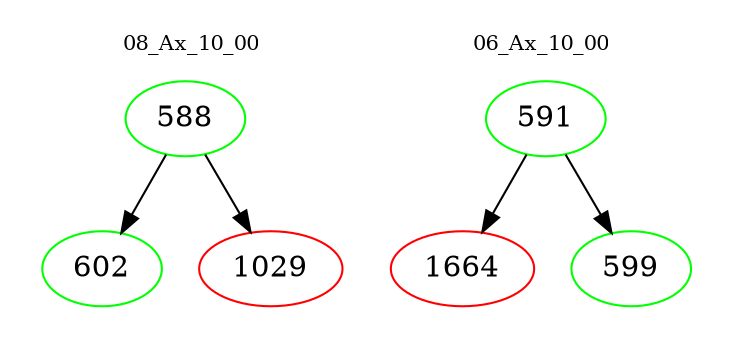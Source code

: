 digraph{
subgraph cluster_0 {
color = white
label = "08_Ax_10_00";
fontsize=10;
T0_588 [label="588", color="green"]
T0_588 -> T0_602 [color="black"]
T0_602 [label="602", color="green"]
T0_588 -> T0_1029 [color="black"]
T0_1029 [label="1029", color="red"]
}
subgraph cluster_1 {
color = white
label = "06_Ax_10_00";
fontsize=10;
T1_591 [label="591", color="green"]
T1_591 -> T1_1664 [color="black"]
T1_1664 [label="1664", color="red"]
T1_591 -> T1_599 [color="black"]
T1_599 [label="599", color="green"]
}
}
